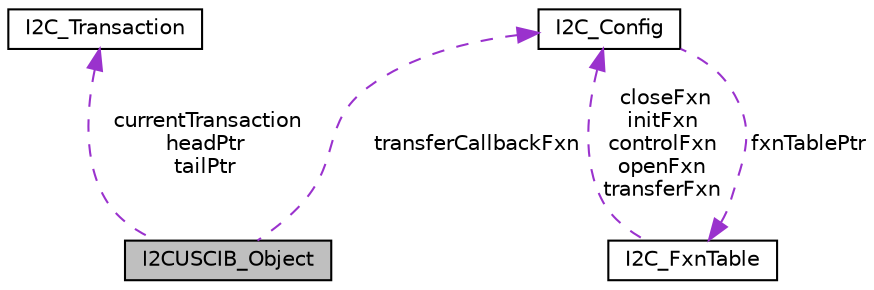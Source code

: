 digraph "I2CUSCIB_Object"
{
  edge [fontname="Helvetica",fontsize="10",labelfontname="Helvetica",labelfontsize="10"];
  node [fontname="Helvetica",fontsize="10",shape=record];
  Node1 [label="I2CUSCIB_Object",height=0.2,width=0.4,color="black", fillcolor="grey75", style="filled", fontcolor="black"];
  Node2 -> Node1 [dir="back",color="darkorchid3",fontsize="10",style="dashed",label=" currentTransaction\nheadPtr\ntailPtr" ,fontname="Helvetica"];
  Node2 [label="I2C_Transaction",height=0.2,width=0.4,color="black", fillcolor="white", style="filled",URL="$struct_i2_c___transaction.html",tooltip="I2C transaction. "];
  Node3 -> Node1 [dir="back",color="darkorchid3",fontsize="10",style="dashed",label=" transferCallbackFxn" ,fontname="Helvetica"];
  Node3 [label="I2C_Config",height=0.2,width=0.4,color="black", fillcolor="white", style="filled",URL="$struct_i2_c___config.html",tooltip="I2C Global configuration. "];
  Node4 -> Node3 [dir="back",color="darkorchid3",fontsize="10",style="dashed",label=" fxnTablePtr" ,fontname="Helvetica"];
  Node4 [label="I2C_FxnTable",height=0.2,width=0.4,color="black", fillcolor="white", style="filled",URL="$struct_i2_c___fxn_table.html",tooltip="The definition of a I2C function table that contains the required set of functions to control a speci..."];
  Node3 -> Node4 [dir="back",color="darkorchid3",fontsize="10",style="dashed",label=" closeFxn\ninitFxn\ncontrolFxn\nopenFxn\ntransferFxn" ,fontname="Helvetica"];
}
